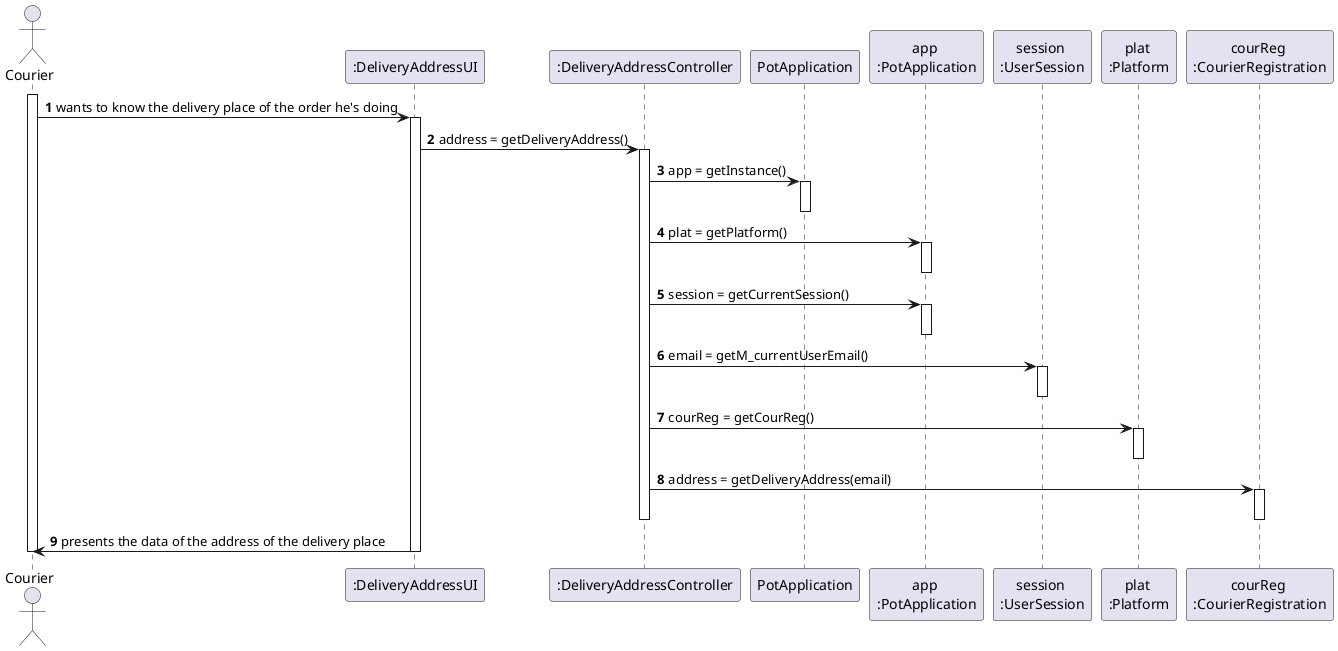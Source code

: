 @startuml
autonumber
actor "Courier" as COURIER

participant ":DeliveryAddressUI" as UI
participant ":DeliveryAddressController" as CTRL
participant "PotApplication" as PA
participant "app \n:PotApplication" as APA
participant "session \n:UserSession" as US
participant "plat \n:Platform" as PLAT
participant "courReg \n:CourierRegistration" as RF


activate COURIER

COURIER -> UI :  wants to know the delivery place of the order he's doing
activate UI
UI -> CTRL : address = getDeliveryAddress()
activate CTRL
CTRL -> PA : app = getInstance()
activate PA
deactivate PA
CTRL -> APA : plat = getPlatform()
activate APA
deactivate APA
CTRL -> APA : session = getCurrentSession()
activate APA
deactivate APA
CTRL -> US : email = getM_currentUserEmail()
activate US
deactivate US
CTRL -> PLAT : courReg = getCourReg()
activate PLAT
deactivate PLAT
CTRL -> RF : address = getDeliveryAddress(email)
activate RF
deactivate RF
deactivate CTRL


UI -> COURIER : presents the data of the address of the delivery place
deactivate UI

deactivate COURIER

@enduml
